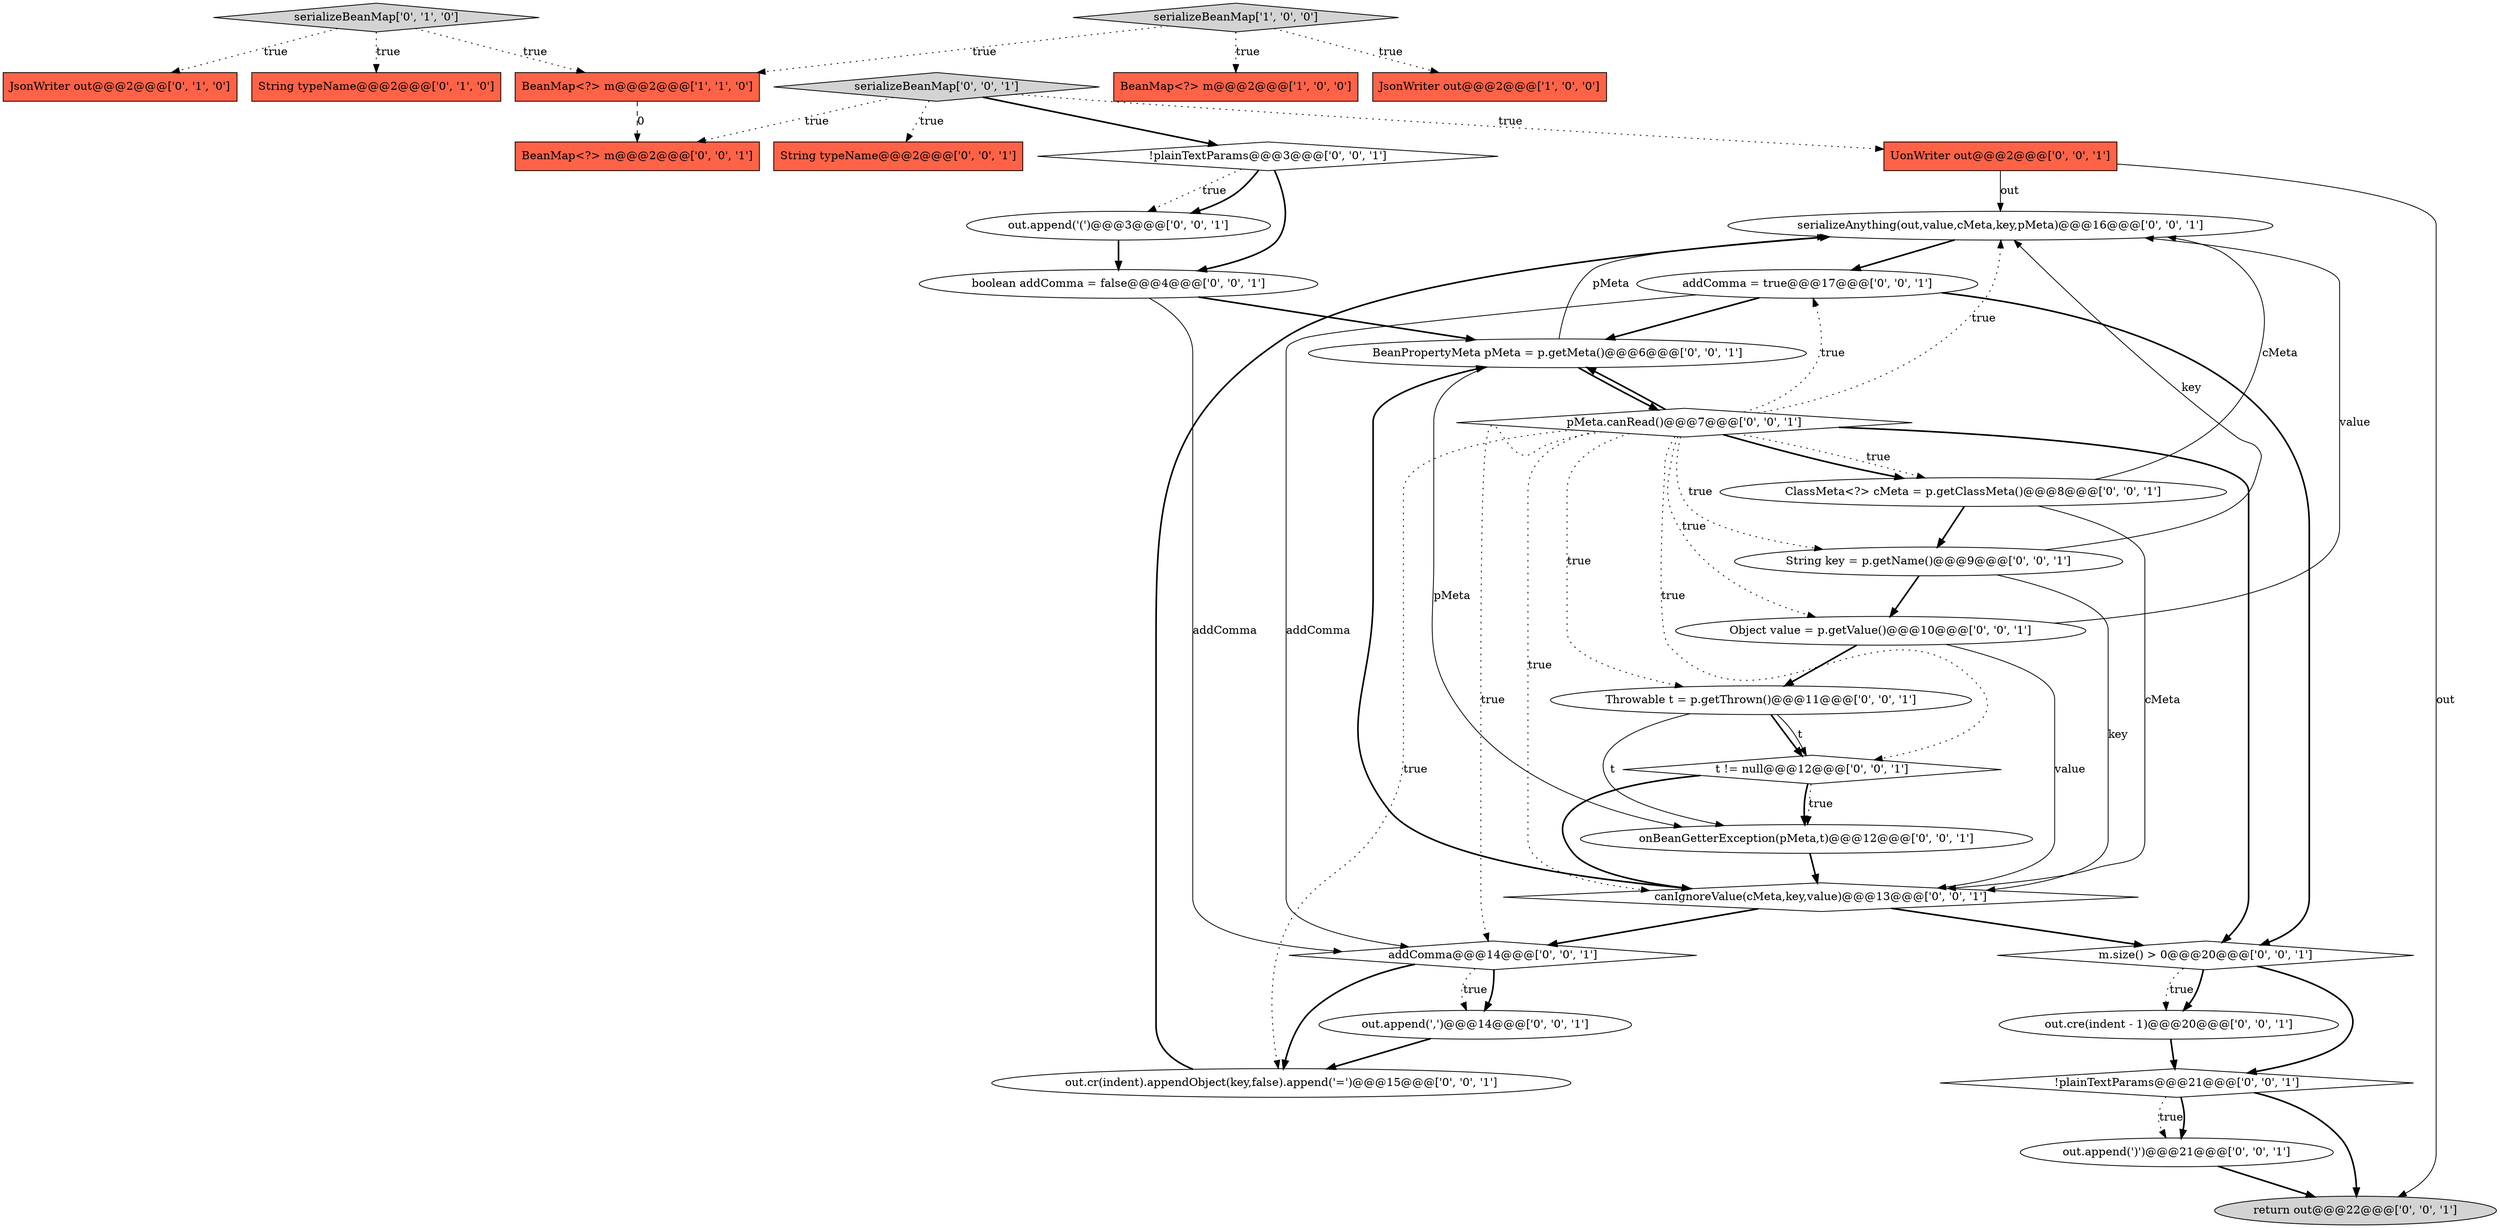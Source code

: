 digraph {
6 [style = filled, label = "serializeBeanMap['0', '1', '0']", fillcolor = lightgray, shape = diamond image = "AAA0AAABBB2BBB"];
21 [style = filled, label = "String typeName@@@2@@@['0', '0', '1']", fillcolor = tomato, shape = box image = "AAA0AAABBB3BBB"];
30 [style = filled, label = "canIgnoreValue(cMeta,key,value)@@@13@@@['0', '0', '1']", fillcolor = white, shape = diamond image = "AAA0AAABBB3BBB"];
27 [style = filled, label = "serializeAnything(out,value,cMeta,key,pMeta)@@@16@@@['0', '0', '1']", fillcolor = white, shape = ellipse image = "AAA0AAABBB3BBB"];
3 [style = filled, label = "serializeBeanMap['1', '0', '0']", fillcolor = lightgray, shape = diamond image = "AAA0AAABBB1BBB"];
18 [style = filled, label = "ClassMeta<?> cMeta = p.getClassMeta()@@@8@@@['0', '0', '1']", fillcolor = white, shape = ellipse image = "AAA0AAABBB3BBB"];
22 [style = filled, label = "boolean addComma = false@@@4@@@['0', '0', '1']", fillcolor = white, shape = ellipse image = "AAA0AAABBB3BBB"];
1 [style = filled, label = "BeanMap<?> m@@@2@@@['1', '0', '0']", fillcolor = tomato, shape = box image = "AAA0AAABBB1BBB"];
31 [style = filled, label = "BeanPropertyMeta pMeta = p.getMeta()@@@6@@@['0', '0', '1']", fillcolor = white, shape = ellipse image = "AAA0AAABBB3BBB"];
23 [style = filled, label = "Throwable t = p.getThrown()@@@11@@@['0', '0', '1']", fillcolor = white, shape = ellipse image = "AAA0AAABBB3BBB"];
17 [style = filled, label = "UonWriter out@@@2@@@['0', '0', '1']", fillcolor = tomato, shape = box image = "AAA0AAABBB3BBB"];
4 [style = filled, label = "JsonWriter out@@@2@@@['0', '1', '0']", fillcolor = tomato, shape = box image = "AAA0AAABBB2BBB"];
25 [style = filled, label = "BeanMap<?> m@@@2@@@['0', '0', '1']", fillcolor = tomato, shape = box image = "AAA0AAABBB3BBB"];
16 [style = filled, label = "out.cr(indent).appendObject(key,false).append('=')@@@15@@@['0', '0', '1']", fillcolor = white, shape = ellipse image = "AAA0AAABBB3BBB"];
24 [style = filled, label = "out.append('(')@@@3@@@['0', '0', '1']", fillcolor = white, shape = ellipse image = "AAA0AAABBB3BBB"];
11 [style = filled, label = "m.size() > 0@@@20@@@['0', '0', '1']", fillcolor = white, shape = diamond image = "AAA0AAABBB3BBB"];
10 [style = filled, label = "!plainTextParams@@@21@@@['0', '0', '1']", fillcolor = white, shape = diamond image = "AAA0AAABBB3BBB"];
13 [style = filled, label = "!plainTextParams@@@3@@@['0', '0', '1']", fillcolor = white, shape = diamond image = "AAA0AAABBB3BBB"];
7 [style = filled, label = "onBeanGetterException(pMeta,t)@@@12@@@['0', '0', '1']", fillcolor = white, shape = ellipse image = "AAA0AAABBB3BBB"];
32 [style = filled, label = "Object value = p.getValue()@@@10@@@['0', '0', '1']", fillcolor = white, shape = ellipse image = "AAA0AAABBB3BBB"];
14 [style = filled, label = "String key = p.getName()@@@9@@@['0', '0', '1']", fillcolor = white, shape = ellipse image = "AAA0AAABBB3BBB"];
29 [style = filled, label = "addComma = true@@@17@@@['0', '0', '1']", fillcolor = white, shape = ellipse image = "AAA0AAABBB3BBB"];
0 [style = filled, label = "JsonWriter out@@@2@@@['1', '0', '0']", fillcolor = tomato, shape = box image = "AAA0AAABBB1BBB"];
8 [style = filled, label = "out.append(')')@@@21@@@['0', '0', '1']", fillcolor = white, shape = ellipse image = "AAA0AAABBB3BBB"];
19 [style = filled, label = "serializeBeanMap['0', '0', '1']", fillcolor = lightgray, shape = diamond image = "AAA0AAABBB3BBB"];
26 [style = filled, label = "t != null@@@12@@@['0', '0', '1']", fillcolor = white, shape = diamond image = "AAA0AAABBB3BBB"];
5 [style = filled, label = "String typeName@@@2@@@['0', '1', '0']", fillcolor = tomato, shape = box image = "AAA0AAABBB2BBB"];
2 [style = filled, label = "BeanMap<?> m@@@2@@@['1', '1', '0']", fillcolor = tomato, shape = box image = "AAA0AAABBB1BBB"];
15 [style = filled, label = "out.append(',')@@@14@@@['0', '0', '1']", fillcolor = white, shape = ellipse image = "AAA0AAABBB3BBB"];
20 [style = filled, label = "pMeta.canRead()@@@7@@@['0', '0', '1']", fillcolor = white, shape = diamond image = "AAA0AAABBB3BBB"];
12 [style = filled, label = "out.cre(indent - 1)@@@20@@@['0', '0', '1']", fillcolor = white, shape = ellipse image = "AAA0AAABBB3BBB"];
28 [style = filled, label = "addComma@@@14@@@['0', '0', '1']", fillcolor = white, shape = diamond image = "AAA0AAABBB3BBB"];
9 [style = filled, label = "return out@@@22@@@['0', '0', '1']", fillcolor = lightgray, shape = ellipse image = "AAA0AAABBB3BBB"];
13->24 [style = dotted, label="true"];
10->8 [style = dotted, label="true"];
19->25 [style = dotted, label="true"];
31->27 [style = solid, label="pMeta"];
13->24 [style = bold, label=""];
32->23 [style = bold, label=""];
26->7 [style = bold, label=""];
28->15 [style = bold, label=""];
16->27 [style = bold, label=""];
7->30 [style = bold, label=""];
19->17 [style = dotted, label="true"];
3->2 [style = dotted, label="true"];
29->28 [style = solid, label="addComma"];
20->26 [style = dotted, label="true"];
11->12 [style = dotted, label="true"];
23->7 [style = solid, label="t"];
28->15 [style = dotted, label="true"];
29->31 [style = bold, label=""];
20->14 [style = dotted, label="true"];
23->26 [style = bold, label=""];
22->31 [style = bold, label=""];
20->27 [style = dotted, label="true"];
11->12 [style = bold, label=""];
20->31 [style = bold, label=""];
19->21 [style = dotted, label="true"];
20->11 [style = bold, label=""];
15->16 [style = bold, label=""];
24->22 [style = bold, label=""];
28->16 [style = bold, label=""];
32->30 [style = solid, label="value"];
20->16 [style = dotted, label="true"];
17->9 [style = solid, label="out"];
22->28 [style = solid, label="addComma"];
26->30 [style = bold, label=""];
14->27 [style = solid, label="key"];
20->18 [style = bold, label=""];
30->11 [style = bold, label=""];
12->10 [style = bold, label=""];
6->2 [style = dotted, label="true"];
23->26 [style = solid, label="t"];
30->28 [style = bold, label=""];
19->13 [style = bold, label=""];
6->4 [style = dotted, label="true"];
18->27 [style = solid, label="cMeta"];
10->8 [style = bold, label=""];
20->30 [style = dotted, label="true"];
20->28 [style = dotted, label="true"];
20->29 [style = dotted, label="true"];
30->31 [style = bold, label=""];
11->10 [style = bold, label=""];
31->7 [style = solid, label="pMeta"];
20->23 [style = dotted, label="true"];
3->0 [style = dotted, label="true"];
8->9 [style = bold, label=""];
20->18 [style = dotted, label="true"];
2->25 [style = dashed, label="0"];
10->9 [style = bold, label=""];
14->30 [style = solid, label="key"];
18->30 [style = solid, label="cMeta"];
13->22 [style = bold, label=""];
27->29 [style = bold, label=""];
17->27 [style = solid, label="out"];
31->20 [style = bold, label=""];
14->32 [style = bold, label=""];
32->27 [style = solid, label="value"];
20->32 [style = dotted, label="true"];
3->1 [style = dotted, label="true"];
18->14 [style = bold, label=""];
29->11 [style = bold, label=""];
6->5 [style = dotted, label="true"];
26->7 [style = dotted, label="true"];
}
